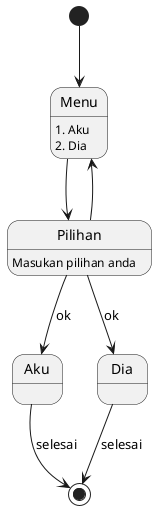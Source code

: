 @startuml

[*] --> Menu 
Menu : 1. Aku
Menu : 2. Dia
Menu --> Pilihan
Pilihan: Masukan pilihan anda 
Pilihan --> Menu
Pilihan --> Aku: ok
Pilihan --> Dia: ok
Aku --> [*]: selesai
Dia --> [*]: selesai


@enduml